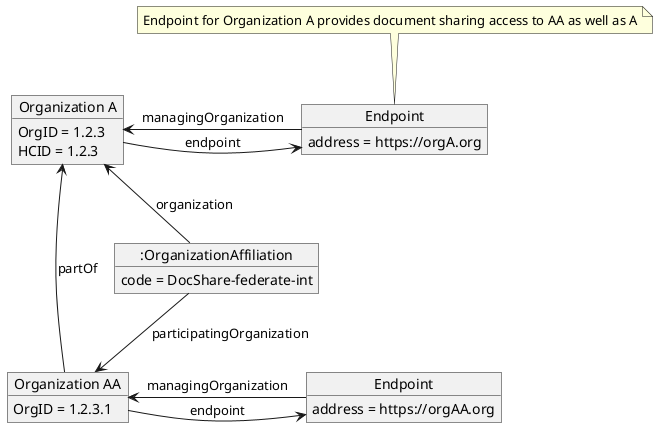 @startuml dir-endpoint-to-child-affiliate
hide footbox

object "Organization A" as OrganizationA
OrganizationA : OrgID = 1.2.3
OrganizationA : HCID = 1.2.3
object "Organization AA" as OrganizationAA
OrganizationAA : OrgID = 1.2.3.1
object "Endpoint" as EndpointA
EndpointA : address = https://orgA.org
object "Endpoint" as EndpointAA
EndpointAA : address = https://orgAA.org

OrganizationA <-- OrganizationAA : partOf
EndpointA <-- OrganizationA : endpoint
OrganizationA <- EndpointA : managingOrganization

EndpointAA <-l- OrganizationAA : endpoint
OrganizationAA <- EndpointAA : managingOrganization

object ":OrganizationAffiliation" as OrgAff
OrgAff : code = DocShare-federate-int
OrgAff --> OrganizationAA : participatingOrganization
OrganizationA <-- OrgAff : organization

note "Endpoint for Organization A provides document sharing access to AA as well as A" as N1
N1 .. EndpointA

@enduml
